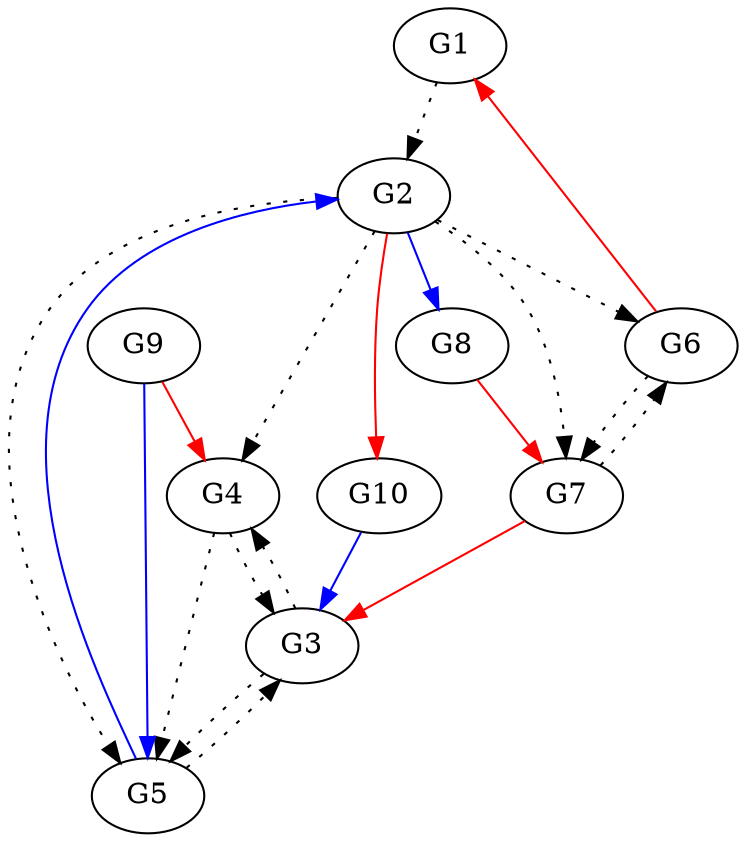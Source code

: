 // Grafos-DREAM4
digraph {
	G1 [label=G1]
	G2 [label=G2]
	G3 [label=G3]
	G4 [label=G4]
	G5 [label=G5]
	G6 [label=G6]
	G7 [label=G7]
	G8 [label=G8]
	G9 [label=G9]
	G10 [label=G10]
	G1 -> G2 [style=dotted]
	G2 -> G4 [style=dotted]
	G2 -> G5 [style=dotted]
	G2 -> G6 [style=dotted]
	G2 -> G7 [style=dotted]
	G2 -> G8 [color=blue]
	G3 -> G4 [style=dotted]
	G3 -> G5 [style=dotted]
	G4 -> G3 [style=dotted]
	G4 -> G5 [style=dotted]
	G5 -> G2 [color=blue]
	G5 -> G3 [style=dotted]
	G6 -> G7 [style=dotted]
	G7 -> G6 [style=dotted]
	G9 -> G5 [color=blue]
	G10 -> G3 [color=blue]
	G2 -> G10 [color=red]
	G6 -> G1 [color=red]
	G7 -> G3 [color=red]
	G8 -> G7 [color=red]
	G9 -> G4 [color=red]
}
